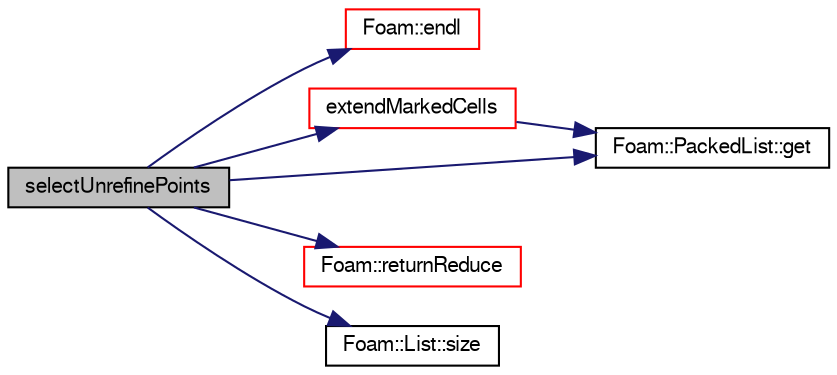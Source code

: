 digraph "selectUnrefinePoints"
{
  bgcolor="transparent";
  edge [fontname="FreeSans",fontsize="10",labelfontname="FreeSans",labelfontsize="10"];
  node [fontname="FreeSans",fontsize="10",shape=record];
  rankdir="LR";
  Node3860 [label="selectUnrefinePoints",height=0.2,width=0.4,color="black", fillcolor="grey75", style="filled", fontcolor="black"];
  Node3860 -> Node3861 [color="midnightblue",fontsize="10",style="solid",fontname="FreeSans"];
  Node3861 [label="Foam::endl",height=0.2,width=0.4,color="red",URL="$a21124.html#a2db8fe02a0d3909e9351bb4275b23ce4",tooltip="Add newline and flush stream. "];
  Node3860 -> Node3863 [color="midnightblue",fontsize="10",style="solid",fontname="FreeSans"];
  Node3863 [label="extendMarkedCells",height=0.2,width=0.4,color="red",URL="$a21370.html#a0fa8db52d776305520bffcf32aef39a3",tooltip="Extend markedCell with cell-face-cell. "];
  Node3863 -> Node3864 [color="midnightblue",fontsize="10",style="solid",fontname="FreeSans"];
  Node3864 [label="Foam::PackedList::get",height=0.2,width=0.4,color="black",URL="$a25938.html#a7765dcc7956af47317165c107001b59c",tooltip="Get value at index I. "];
  Node3860 -> Node3864 [color="midnightblue",fontsize="10",style="solid",fontname="FreeSans"];
  Node3860 -> Node4243 [color="midnightblue",fontsize="10",style="solid",fontname="FreeSans"];
  Node4243 [label="Foam::returnReduce",height=0.2,width=0.4,color="red",URL="$a21124.html#a8d528a67d2a9c6fe4fb94bc86872624b"];
  Node3860 -> Node3956 [color="midnightblue",fontsize="10",style="solid",fontname="FreeSans"];
  Node3956 [label="Foam::List::size",height=0.2,width=0.4,color="black",URL="$a25694.html#a8a5f6fa29bd4b500caf186f60245b384",tooltip="Override size to be inconsistent with allocated storage. "];
}
